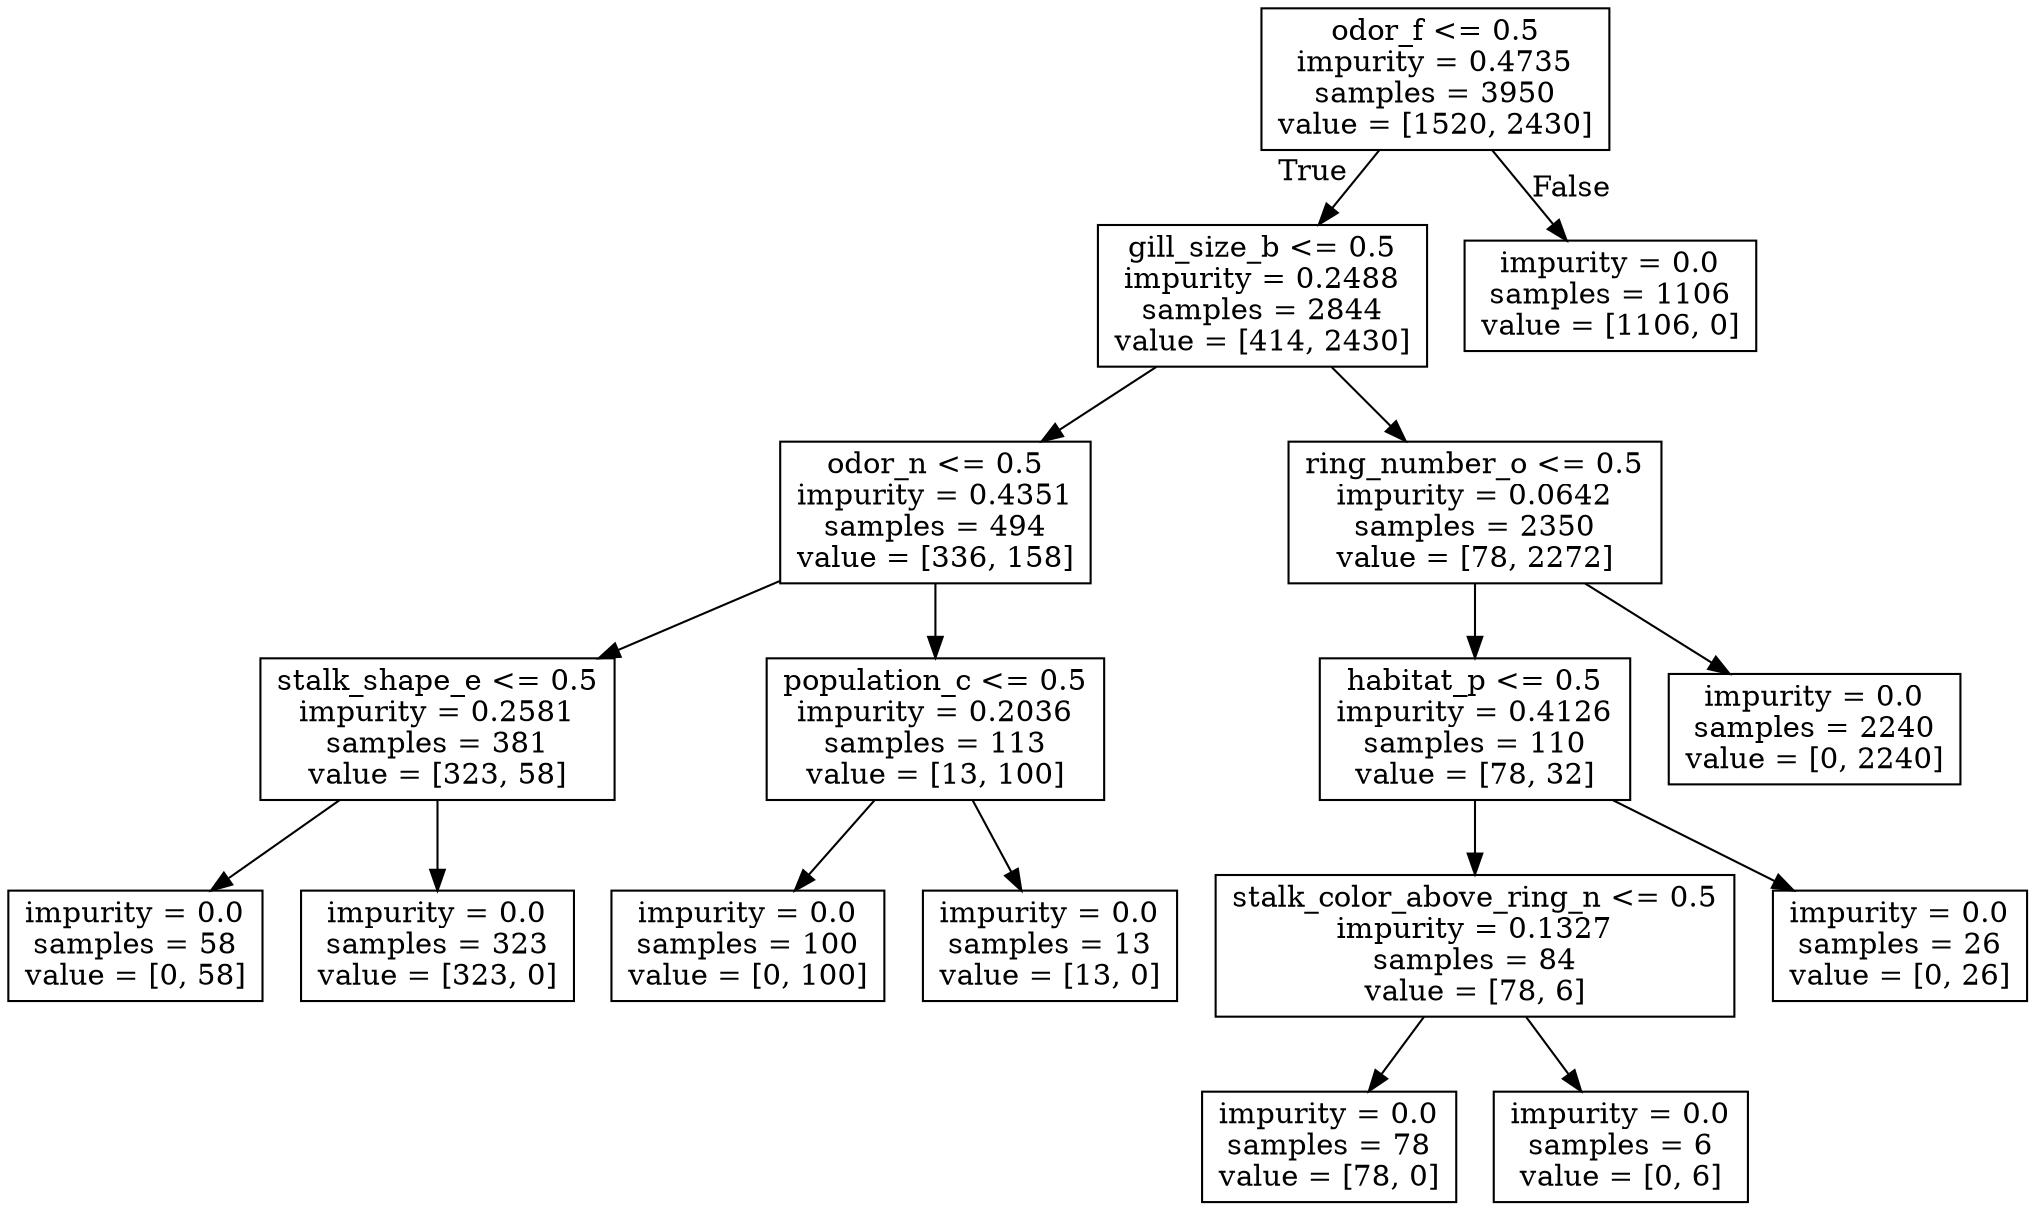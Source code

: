 digraph Tree {
node [shape=box] ;
0 [label="odor_f <= 0.5\nimpurity = 0.4735\nsamples = 3950\nvalue = [1520, 2430]"] ;
1 [label="gill_size_b <= 0.5\nimpurity = 0.2488\nsamples = 2844\nvalue = [414, 2430]"] ;
0 -> 1 [labeldistance=2.5, labelangle=45, headlabel="True"] ;
2 [label="odor_n <= 0.5\nimpurity = 0.4351\nsamples = 494\nvalue = [336, 158]"] ;
1 -> 2 ;
3 [label="stalk_shape_e <= 0.5\nimpurity = 0.2581\nsamples = 381\nvalue = [323, 58]"] ;
2 -> 3 ;
4 [label="impurity = 0.0\nsamples = 58\nvalue = [0, 58]"] ;
3 -> 4 ;
5 [label="impurity = 0.0\nsamples = 323\nvalue = [323, 0]"] ;
3 -> 5 ;
6 [label="population_c <= 0.5\nimpurity = 0.2036\nsamples = 113\nvalue = [13, 100]"] ;
2 -> 6 ;
7 [label="impurity = 0.0\nsamples = 100\nvalue = [0, 100]"] ;
6 -> 7 ;
8 [label="impurity = 0.0\nsamples = 13\nvalue = [13, 0]"] ;
6 -> 8 ;
9 [label="ring_number_o <= 0.5\nimpurity = 0.0642\nsamples = 2350\nvalue = [78, 2272]"] ;
1 -> 9 ;
10 [label="habitat_p <= 0.5\nimpurity = 0.4126\nsamples = 110\nvalue = [78, 32]"] ;
9 -> 10 ;
11 [label="stalk_color_above_ring_n <= 0.5\nimpurity = 0.1327\nsamples = 84\nvalue = [78, 6]"] ;
10 -> 11 ;
12 [label="impurity = 0.0\nsamples = 78\nvalue = [78, 0]"] ;
11 -> 12 ;
13 [label="impurity = 0.0\nsamples = 6\nvalue = [0, 6]"] ;
11 -> 13 ;
14 [label="impurity = 0.0\nsamples = 26\nvalue = [0, 26]"] ;
10 -> 14 ;
15 [label="impurity = 0.0\nsamples = 2240\nvalue = [0, 2240]"] ;
9 -> 15 ;
16 [label="impurity = 0.0\nsamples = 1106\nvalue = [1106, 0]"] ;
0 -> 16 [labeldistance=2.5, labelangle=-45, headlabel="False"] ;
}
